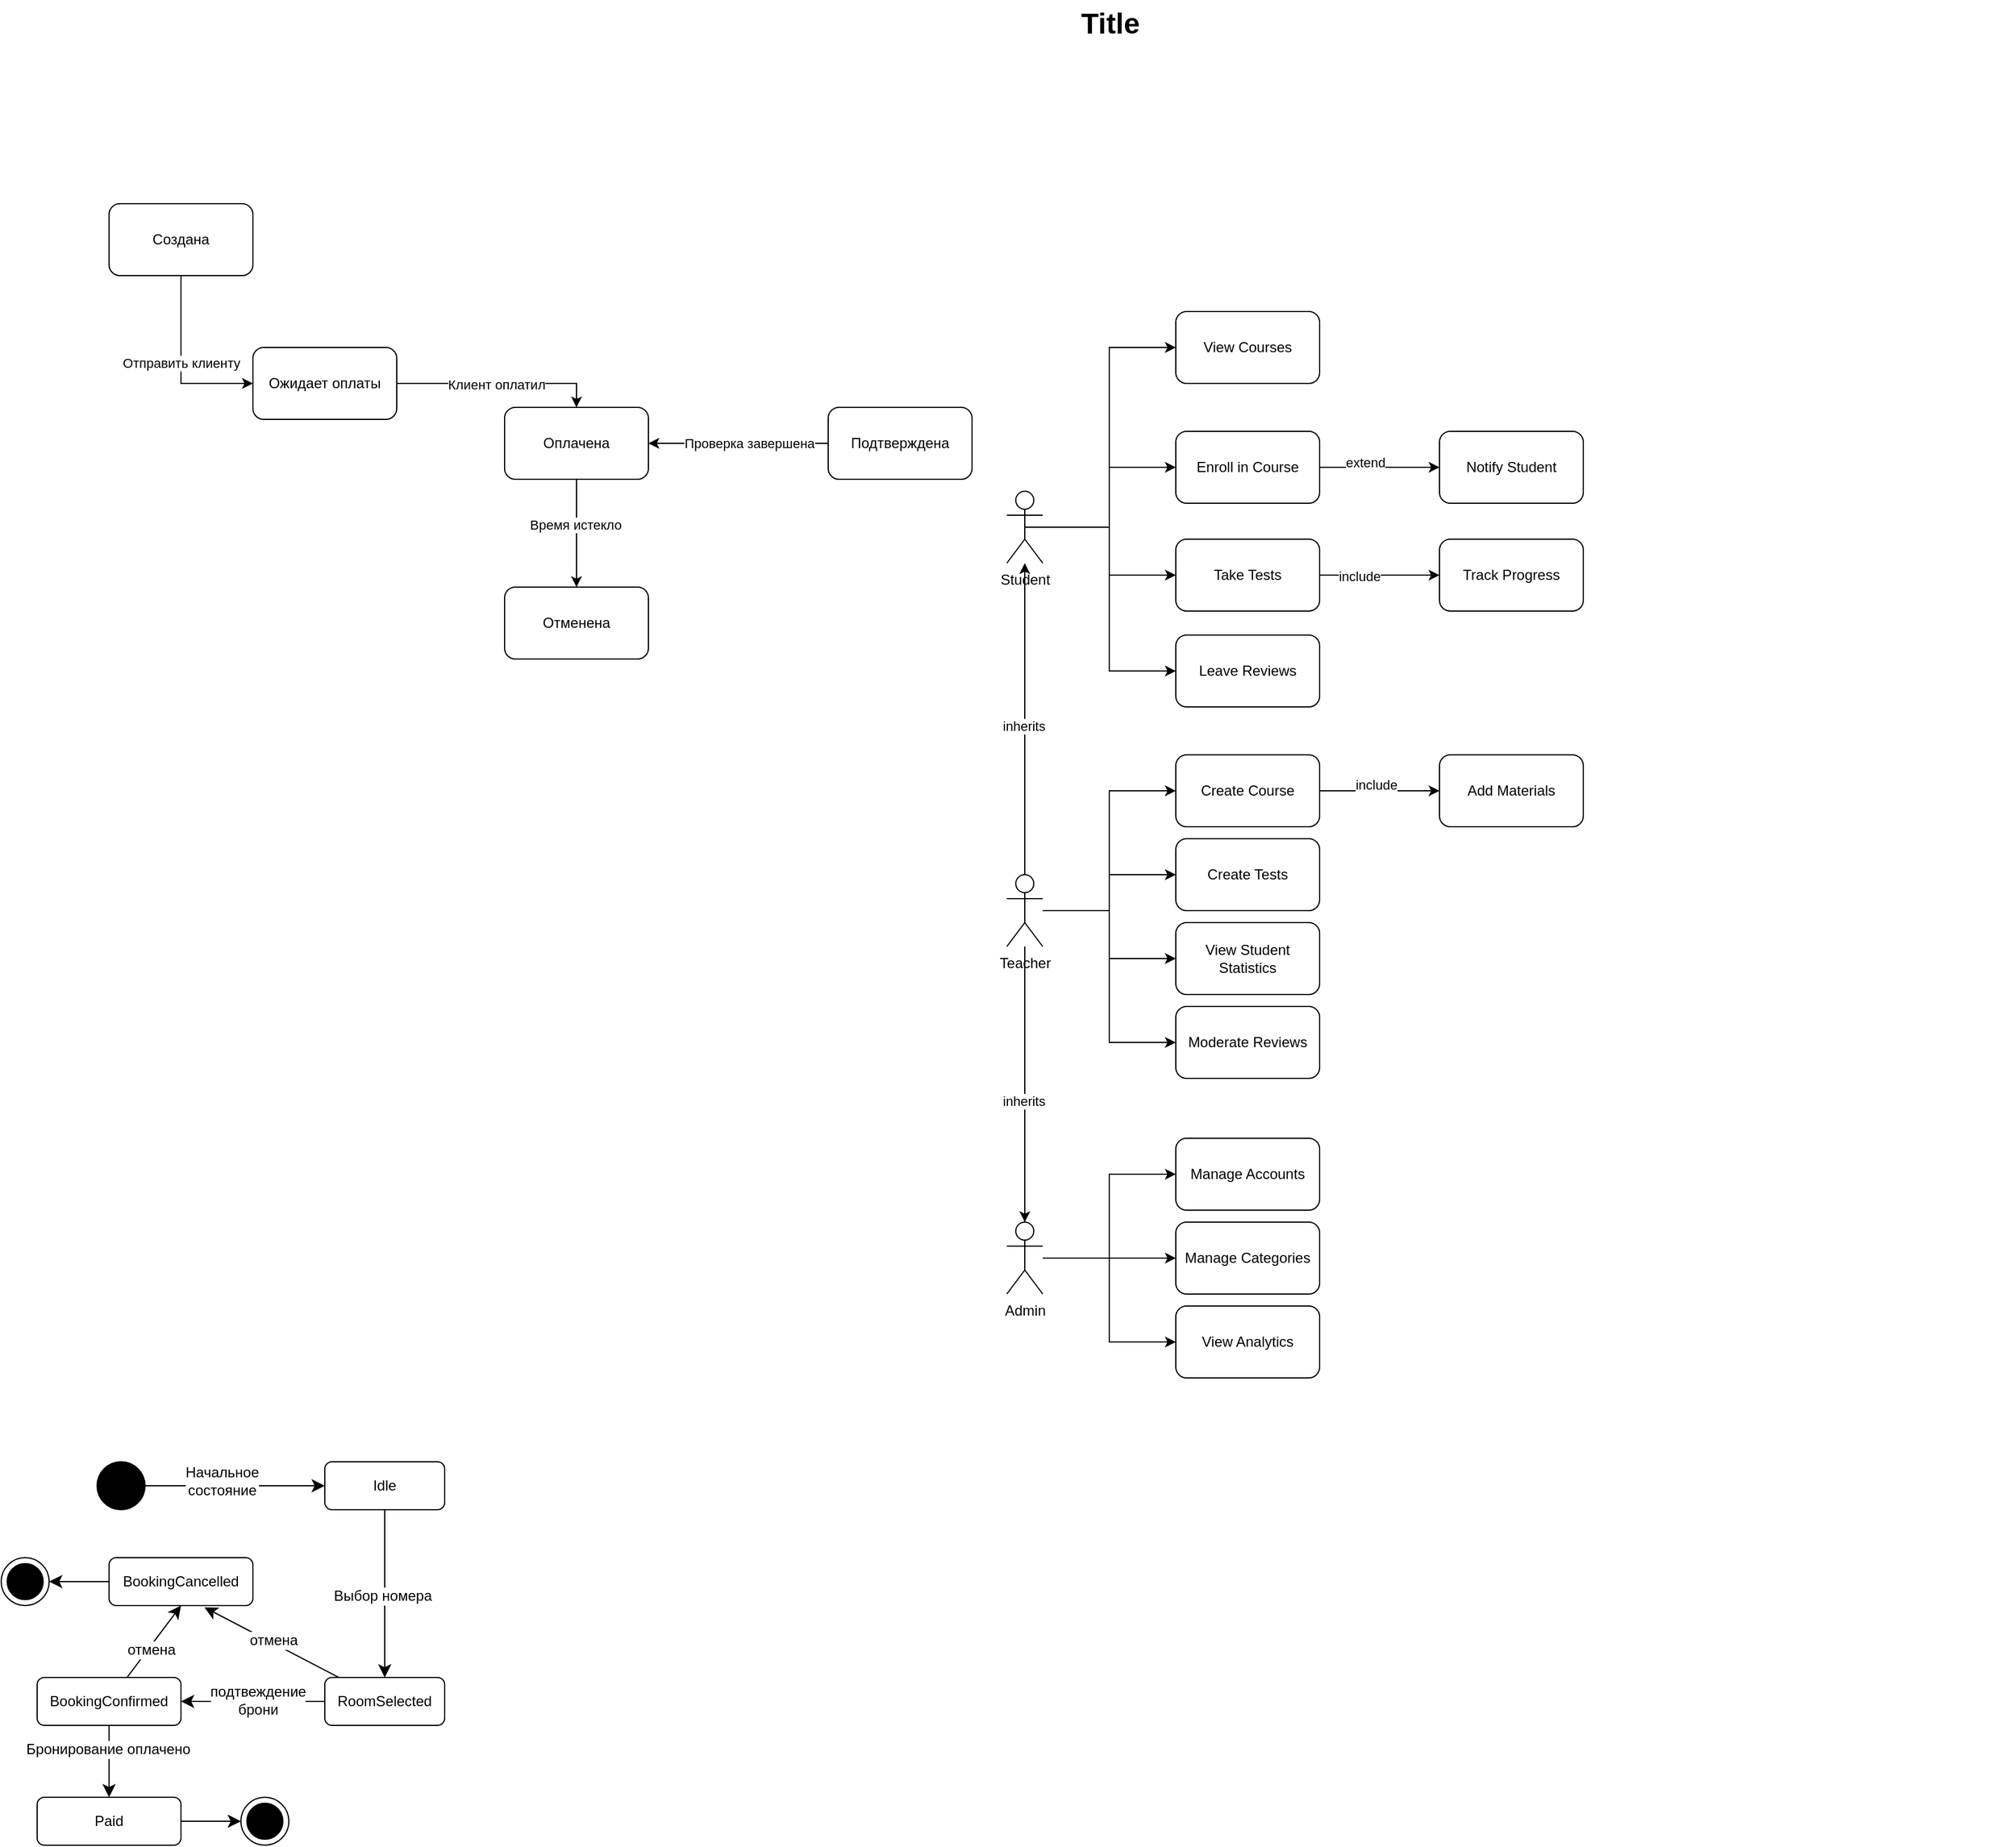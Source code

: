 <mxfile version="24.9.2">
  <diagram name="Page-1" id="929967ad-93f9-6ef4-fab6-5d389245f69c">
    <mxGraphModel dx="2502.5" dy="828" grid="1" gridSize="10" guides="1" tooltips="1" connect="1" arrows="1" fold="1" page="1" pageScale="1.5" pageWidth="1169" pageHeight="826" background="#ffffff" math="0" shadow="0">
      <root>
        <mxCell id="0" style=";html=1;" />
        <mxCell id="1" style=";html=1;" parent="0" />
        <mxCell id="1672d66443f91eb5-23" value="Title" style="text;strokeColor=none;fillColor=none;html=1;fontSize=24;fontStyle=1;verticalAlign=middle;align=center;" parent="1" vertex="1">
          <mxGeometry x="120" y="40" width="1510" height="40" as="geometry" />
        </mxCell>
        <mxCell id="-h1rAkoQ30LaifjoDlRj-3" value="" style="edgeStyle=orthogonalEdgeStyle;rounded=0;orthogonalLoop=1;jettySize=auto;html=1;entryX=0;entryY=0.5;entryDx=0;entryDy=0;exitX=0.5;exitY=0.5;exitDx=0;exitDy=0;exitPerimeter=0;" parent="1" source="-h1rAkoQ30LaifjoDlRj-1" target="-h1rAkoQ30LaifjoDlRj-4" edge="1">
          <mxGeometry relative="1" as="geometry">
            <mxPoint x="930" y="520" as="targetPoint" />
          </mxGeometry>
        </mxCell>
        <mxCell id="-h1rAkoQ30LaifjoDlRj-1" value="Student" style="shape=umlActor;verticalLabelPosition=bottom;verticalAlign=top;html=1;outlineConnect=0;" parent="1" vertex="1">
          <mxGeometry x="789" y="450" width="30" height="60" as="geometry" />
        </mxCell>
        <mxCell id="-h1rAkoQ30LaifjoDlRj-4" value="Take Tests" style="rounded=1;whiteSpace=wrap;html=1;" parent="1" vertex="1">
          <mxGeometry x="930" y="490" width="120" height="60" as="geometry" />
        </mxCell>
        <mxCell id="-h1rAkoQ30LaifjoDlRj-5" value="Enroll in Course" style="rounded=1;whiteSpace=wrap;html=1;" parent="1" vertex="1">
          <mxGeometry x="930" y="400" width="120" height="60" as="geometry" />
        </mxCell>
        <mxCell id="-h1rAkoQ30LaifjoDlRj-6" value="Leave Reviews" style="rounded=1;whiteSpace=wrap;html=1;" parent="1" vertex="1">
          <mxGeometry x="930" y="570" width="120" height="60" as="geometry" />
        </mxCell>
        <mxCell id="-h1rAkoQ30LaifjoDlRj-7" value="" style="edgeStyle=orthogonalEdgeStyle;rounded=0;orthogonalLoop=1;jettySize=auto;html=1;entryX=0;entryY=0.5;entryDx=0;entryDy=0;exitX=0.5;exitY=0.5;exitDx=0;exitDy=0;exitPerimeter=0;" parent="1" source="-h1rAkoQ30LaifjoDlRj-1" target="-h1rAkoQ30LaifjoDlRj-6" edge="1">
          <mxGeometry relative="1" as="geometry">
            <mxPoint x="830" y="530" as="sourcePoint" />
            <mxPoint x="940" y="530" as="targetPoint" />
          </mxGeometry>
        </mxCell>
        <mxCell id="-h1rAkoQ30LaifjoDlRj-8" value="" style="edgeStyle=orthogonalEdgeStyle;rounded=0;orthogonalLoop=1;jettySize=auto;html=1;entryX=0;entryY=0.5;entryDx=0;entryDy=0;exitX=0.5;exitY=0.5;exitDx=0;exitDy=0;exitPerimeter=0;" parent="1" source="-h1rAkoQ30LaifjoDlRj-1" target="-h1rAkoQ30LaifjoDlRj-5" edge="1">
          <mxGeometry relative="1" as="geometry">
            <mxPoint x="810" y="520" as="sourcePoint" />
            <mxPoint x="940" y="530" as="targetPoint" />
          </mxGeometry>
        </mxCell>
        <mxCell id="-h1rAkoQ30LaifjoDlRj-9" value="View Courses" style="rounded=1;whiteSpace=wrap;html=1;" parent="1" vertex="1">
          <mxGeometry x="930" y="300" width="120" height="60" as="geometry" />
        </mxCell>
        <mxCell id="-h1rAkoQ30LaifjoDlRj-10" value="" style="edgeStyle=orthogonalEdgeStyle;rounded=0;orthogonalLoop=1;jettySize=auto;html=1;entryX=0;entryY=0.5;entryDx=0;entryDy=0;exitX=0.5;exitY=0.5;exitDx=0;exitDy=0;exitPerimeter=0;" parent="1" source="-h1rAkoQ30LaifjoDlRj-1" target="-h1rAkoQ30LaifjoDlRj-9" edge="1">
          <mxGeometry relative="1" as="geometry">
            <mxPoint x="815" y="530" as="sourcePoint" />
            <mxPoint x="940" y="440" as="targetPoint" />
          </mxGeometry>
        </mxCell>
        <mxCell id="-h1rAkoQ30LaifjoDlRj-11" value="Notify Student" style="rounded=1;whiteSpace=wrap;html=1;" parent="1" vertex="1">
          <mxGeometry x="1150" y="400" width="120" height="60" as="geometry" />
        </mxCell>
        <mxCell id="-h1rAkoQ30LaifjoDlRj-12" value="" style="edgeStyle=orthogonalEdgeStyle;rounded=0;orthogonalLoop=1;jettySize=auto;html=1;entryX=0;entryY=0.5;entryDx=0;entryDy=0;exitX=1;exitY=0.5;exitDx=0;exitDy=0;" parent="1" source="-h1rAkoQ30LaifjoDlRj-5" target="-h1rAkoQ30LaifjoDlRj-11" edge="1">
          <mxGeometry relative="1" as="geometry">
            <mxPoint x="1070" y="460" as="sourcePoint" />
            <mxPoint x="940" y="440" as="targetPoint" />
          </mxGeometry>
        </mxCell>
        <mxCell id="-h1rAkoQ30LaifjoDlRj-13" value="extend" style="edgeLabel;html=1;align=center;verticalAlign=middle;resizable=0;points=[];" parent="-h1rAkoQ30LaifjoDlRj-12" vertex="1" connectable="0">
          <mxGeometry x="-0.245" y="4" relative="1" as="geometry">
            <mxPoint as="offset" />
          </mxGeometry>
        </mxCell>
        <mxCell id="-h1rAkoQ30LaifjoDlRj-16" value="Track Progress" style="rounded=1;whiteSpace=wrap;html=1;" parent="1" vertex="1">
          <mxGeometry x="1150" y="490" width="120" height="60" as="geometry" />
        </mxCell>
        <mxCell id="-h1rAkoQ30LaifjoDlRj-18" value="" style="edgeStyle=orthogonalEdgeStyle;rounded=0;orthogonalLoop=1;jettySize=auto;html=1;entryX=0;entryY=0.5;entryDx=0;entryDy=0;exitX=1;exitY=0.5;exitDx=0;exitDy=0;" parent="1" source="-h1rAkoQ30LaifjoDlRj-4" target="-h1rAkoQ30LaifjoDlRj-16" edge="1">
          <mxGeometry relative="1" as="geometry">
            <mxPoint x="1060" y="440" as="sourcePoint" />
            <mxPoint x="1160" y="440" as="targetPoint" />
          </mxGeometry>
        </mxCell>
        <mxCell id="-h1rAkoQ30LaifjoDlRj-26" value="include" style="edgeLabel;html=1;align=center;verticalAlign=middle;resizable=0;points=[];" parent="-h1rAkoQ30LaifjoDlRj-18" vertex="1" connectable="0">
          <mxGeometry x="-0.335" y="-1" relative="1" as="geometry">
            <mxPoint x="-1" as="offset" />
          </mxGeometry>
        </mxCell>
        <mxCell id="-h1rAkoQ30LaifjoDlRj-22" style="edgeStyle=orthogonalEdgeStyle;rounded=0;orthogonalLoop=1;jettySize=auto;html=1;" parent="1" source="-h1rAkoQ30LaifjoDlRj-21" target="-h1rAkoQ30LaifjoDlRj-1" edge="1">
          <mxGeometry relative="1" as="geometry" />
        </mxCell>
        <mxCell id="-h1rAkoQ30LaifjoDlRj-25" value="inherits" style="edgeLabel;html=1;align=center;verticalAlign=middle;resizable=0;points=[];" parent="-h1rAkoQ30LaifjoDlRj-22" vertex="1" connectable="0">
          <mxGeometry x="-0.045" y="1" relative="1" as="geometry">
            <mxPoint as="offset" />
          </mxGeometry>
        </mxCell>
        <mxCell id="-h1rAkoQ30LaifjoDlRj-28" value="" style="edgeStyle=orthogonalEdgeStyle;rounded=0;orthogonalLoop=1;jettySize=auto;html=1;" parent="1" source="-h1rAkoQ30LaifjoDlRj-21" target="-h1rAkoQ30LaifjoDlRj-27" edge="1">
          <mxGeometry relative="1" as="geometry" />
        </mxCell>
        <mxCell id="-h1rAkoQ30LaifjoDlRj-29" value="inherits" style="edgeLabel;html=1;align=center;verticalAlign=middle;resizable=0;points=[];" parent="-h1rAkoQ30LaifjoDlRj-28" vertex="1" connectable="0">
          <mxGeometry x="0.119" y="-1" relative="1" as="geometry">
            <mxPoint as="offset" />
          </mxGeometry>
        </mxCell>
        <mxCell id="-h1rAkoQ30LaifjoDlRj-42" style="edgeStyle=orthogonalEdgeStyle;rounded=0;orthogonalLoop=1;jettySize=auto;html=1;entryX=0;entryY=0.5;entryDx=0;entryDy=0;" parent="1" source="-h1rAkoQ30LaifjoDlRj-21" target="-h1rAkoQ30LaifjoDlRj-30" edge="1">
          <mxGeometry relative="1" as="geometry" />
        </mxCell>
        <mxCell id="-h1rAkoQ30LaifjoDlRj-45" style="edgeStyle=orthogonalEdgeStyle;rounded=0;orthogonalLoop=1;jettySize=auto;html=1;entryX=0;entryY=0.5;entryDx=0;entryDy=0;" parent="1" source="-h1rAkoQ30LaifjoDlRj-21" target="-h1rAkoQ30LaifjoDlRj-31" edge="1">
          <mxGeometry relative="1" as="geometry" />
        </mxCell>
        <mxCell id="-h1rAkoQ30LaifjoDlRj-46" style="edgeStyle=orthogonalEdgeStyle;rounded=0;orthogonalLoop=1;jettySize=auto;html=1;entryX=0;entryY=0.5;entryDx=0;entryDy=0;" parent="1" source="-h1rAkoQ30LaifjoDlRj-21" target="-h1rAkoQ30LaifjoDlRj-32" edge="1">
          <mxGeometry relative="1" as="geometry" />
        </mxCell>
        <mxCell id="-h1rAkoQ30LaifjoDlRj-47" style="edgeStyle=orthogonalEdgeStyle;rounded=0;orthogonalLoop=1;jettySize=auto;html=1;entryX=0;entryY=0.5;entryDx=0;entryDy=0;" parent="1" source="-h1rAkoQ30LaifjoDlRj-21" target="-h1rAkoQ30LaifjoDlRj-38" edge="1">
          <mxGeometry relative="1" as="geometry" />
        </mxCell>
        <mxCell id="-h1rAkoQ30LaifjoDlRj-21" value="Teacher" style="shape=umlActor;verticalLabelPosition=bottom;verticalAlign=top;html=1;outlineConnect=0;" parent="1" vertex="1">
          <mxGeometry x="789" y="770" width="30" height="60" as="geometry" />
        </mxCell>
        <mxCell id="-h1rAkoQ30LaifjoDlRj-48" style="edgeStyle=orthogonalEdgeStyle;rounded=0;orthogonalLoop=1;jettySize=auto;html=1;entryX=0;entryY=0.5;entryDx=0;entryDy=0;" parent="1" source="-h1rAkoQ30LaifjoDlRj-27" target="-h1rAkoQ30LaifjoDlRj-35" edge="1">
          <mxGeometry relative="1" as="geometry" />
        </mxCell>
        <mxCell id="-h1rAkoQ30LaifjoDlRj-49" style="edgeStyle=orthogonalEdgeStyle;rounded=0;orthogonalLoop=1;jettySize=auto;html=1;entryX=0;entryY=0.5;entryDx=0;entryDy=0;" parent="1" source="-h1rAkoQ30LaifjoDlRj-27" target="-h1rAkoQ30LaifjoDlRj-40" edge="1">
          <mxGeometry relative="1" as="geometry" />
        </mxCell>
        <mxCell id="-h1rAkoQ30LaifjoDlRj-50" style="edgeStyle=orthogonalEdgeStyle;rounded=0;orthogonalLoop=1;jettySize=auto;html=1;entryX=0;entryY=0.5;entryDx=0;entryDy=0;" parent="1" source="-h1rAkoQ30LaifjoDlRj-27" target="-h1rAkoQ30LaifjoDlRj-39" edge="1">
          <mxGeometry relative="1" as="geometry" />
        </mxCell>
        <mxCell id="-h1rAkoQ30LaifjoDlRj-27" value="Admin" style="shape=umlActor;verticalLabelPosition=bottom;verticalAlign=top;html=1;outlineConnect=0;" parent="1" vertex="1">
          <mxGeometry x="789" y="1060" width="30" height="60" as="geometry" />
        </mxCell>
        <mxCell id="-h1rAkoQ30LaifjoDlRj-43" style="edgeStyle=orthogonalEdgeStyle;rounded=0;orthogonalLoop=1;jettySize=auto;html=1;entryX=0;entryY=0.5;entryDx=0;entryDy=0;" parent="1" source="-h1rAkoQ30LaifjoDlRj-30" target="-h1rAkoQ30LaifjoDlRj-36" edge="1">
          <mxGeometry relative="1" as="geometry" />
        </mxCell>
        <mxCell id="-h1rAkoQ30LaifjoDlRj-44" value="include" style="edgeLabel;html=1;align=center;verticalAlign=middle;resizable=0;points=[];" parent="-h1rAkoQ30LaifjoDlRj-43" vertex="1" connectable="0">
          <mxGeometry x="-0.075" y="5" relative="1" as="geometry">
            <mxPoint as="offset" />
          </mxGeometry>
        </mxCell>
        <mxCell id="-h1rAkoQ30LaifjoDlRj-30" value="Create Course" style="rounded=1;whiteSpace=wrap;html=1;" parent="1" vertex="1">
          <mxGeometry x="930" y="670" width="120" height="60" as="geometry" />
        </mxCell>
        <mxCell id="-h1rAkoQ30LaifjoDlRj-31" value="Create Tests" style="rounded=1;whiteSpace=wrap;html=1;" parent="1" vertex="1">
          <mxGeometry x="930" y="740" width="120" height="60" as="geometry" />
        </mxCell>
        <mxCell id="-h1rAkoQ30LaifjoDlRj-32" value="View Student Statistics" style="rounded=1;whiteSpace=wrap;html=1;" parent="1" vertex="1">
          <mxGeometry x="930" y="810" width="120" height="60" as="geometry" />
        </mxCell>
        <mxCell id="-h1rAkoQ30LaifjoDlRj-35" value="Manage Accounts" style="rounded=1;whiteSpace=wrap;html=1;" parent="1" vertex="1">
          <mxGeometry x="930" y="990" width="120" height="60" as="geometry" />
        </mxCell>
        <mxCell id="-h1rAkoQ30LaifjoDlRj-36" value="Add Materials" style="rounded=1;whiteSpace=wrap;html=1;" parent="1" vertex="1">
          <mxGeometry x="1150" y="670" width="120" height="60" as="geometry" />
        </mxCell>
        <mxCell id="-h1rAkoQ30LaifjoDlRj-38" value="Moderate Reviews" style="rounded=1;whiteSpace=wrap;html=1;" parent="1" vertex="1">
          <mxGeometry x="930" y="880" width="120" height="60" as="geometry" />
        </mxCell>
        <mxCell id="-h1rAkoQ30LaifjoDlRj-39" value="View Analytics" style="rounded=1;whiteSpace=wrap;html=1;" parent="1" vertex="1">
          <mxGeometry x="930" y="1130" width="120" height="60" as="geometry" />
        </mxCell>
        <mxCell id="-h1rAkoQ30LaifjoDlRj-40" value="Manage Categories" style="rounded=1;whiteSpace=wrap;html=1;" parent="1" vertex="1">
          <mxGeometry x="930" y="1060" width="120" height="60" as="geometry" />
        </mxCell>
        <mxCell id="-h1rAkoQ30LaifjoDlRj-56" style="edgeStyle=orthogonalEdgeStyle;rounded=0;orthogonalLoop=1;jettySize=auto;html=1;entryX=0;entryY=0.5;entryDx=0;entryDy=0;" parent="1" source="-h1rAkoQ30LaifjoDlRj-51" target="-h1rAkoQ30LaifjoDlRj-52" edge="1">
          <mxGeometry relative="1" as="geometry" />
        </mxCell>
        <mxCell id="-h1rAkoQ30LaifjoDlRj-58" value="Отправить клиенту" style="edgeLabel;html=1;align=center;verticalAlign=middle;resizable=0;points=[];" parent="-h1rAkoQ30LaifjoDlRj-56" vertex="1" connectable="0">
          <mxGeometry x="-0.031" y="-1" relative="1" as="geometry">
            <mxPoint x="1" as="offset" />
          </mxGeometry>
        </mxCell>
        <mxCell id="-h1rAkoQ30LaifjoDlRj-51" value="Создана" style="rounded=1;whiteSpace=wrap;html=1;" parent="1" vertex="1">
          <mxGeometry x="40" y="210" width="120" height="60" as="geometry" />
        </mxCell>
        <mxCell id="-h1rAkoQ30LaifjoDlRj-61" style="edgeStyle=orthogonalEdgeStyle;rounded=0;orthogonalLoop=1;jettySize=auto;html=1;entryX=0.5;entryY=0;entryDx=0;entryDy=0;" parent="1" source="-h1rAkoQ30LaifjoDlRj-52" target="-h1rAkoQ30LaifjoDlRj-55" edge="1">
          <mxGeometry relative="1" as="geometry">
            <Array as="points">
              <mxPoint x="430" y="360" />
            </Array>
          </mxGeometry>
        </mxCell>
        <mxCell id="-h1rAkoQ30LaifjoDlRj-62" value="Клиент оплатил" style="edgeLabel;html=1;align=center;verticalAlign=middle;resizable=0;points=[];" parent="-h1rAkoQ30LaifjoDlRj-61" vertex="1" connectable="0">
          <mxGeometry x="-0.033" y="-1" relative="1" as="geometry">
            <mxPoint x="1" as="offset" />
          </mxGeometry>
        </mxCell>
        <mxCell id="-h1rAkoQ30LaifjoDlRj-52" value="Ожидает оплаты" style="rounded=1;whiteSpace=wrap;html=1;" parent="1" vertex="1">
          <mxGeometry x="160" y="330" width="120" height="60" as="geometry" />
        </mxCell>
        <mxCell id="-h1rAkoQ30LaifjoDlRj-57" style="edgeStyle=orthogonalEdgeStyle;rounded=0;orthogonalLoop=1;jettySize=auto;html=1;entryX=1;entryY=0.5;entryDx=0;entryDy=0;" parent="1" source="-h1rAkoQ30LaifjoDlRj-53" target="-h1rAkoQ30LaifjoDlRj-55" edge="1">
          <mxGeometry relative="1" as="geometry" />
        </mxCell>
        <mxCell id="-h1rAkoQ30LaifjoDlRj-60" value="Проверка завершена" style="edgeLabel;html=1;align=center;verticalAlign=middle;resizable=0;points=[];" parent="-h1rAkoQ30LaifjoDlRj-57" vertex="1" connectable="0">
          <mxGeometry x="-0.103" relative="1" as="geometry">
            <mxPoint x="1" as="offset" />
          </mxGeometry>
        </mxCell>
        <mxCell id="-h1rAkoQ30LaifjoDlRj-53" value="Подтверждена" style="rounded=1;whiteSpace=wrap;html=1;" parent="1" vertex="1">
          <mxGeometry x="640" y="380" width="120" height="60" as="geometry" />
        </mxCell>
        <mxCell id="-h1rAkoQ30LaifjoDlRj-54" value="Отменена" style="rounded=1;whiteSpace=wrap;html=1;" parent="1" vertex="1">
          <mxGeometry x="370" y="530" width="120" height="60" as="geometry" />
        </mxCell>
        <mxCell id="-h1rAkoQ30LaifjoDlRj-63" style="edgeStyle=orthogonalEdgeStyle;rounded=0;orthogonalLoop=1;jettySize=auto;html=1;entryX=0.5;entryY=0;entryDx=0;entryDy=0;" parent="1" source="-h1rAkoQ30LaifjoDlRj-55" target="-h1rAkoQ30LaifjoDlRj-54" edge="1">
          <mxGeometry relative="1" as="geometry" />
        </mxCell>
        <mxCell id="-h1rAkoQ30LaifjoDlRj-64" value="Время истекло" style="edgeLabel;html=1;align=center;verticalAlign=middle;resizable=0;points=[];" parent="-h1rAkoQ30LaifjoDlRj-63" vertex="1" connectable="0">
          <mxGeometry x="-0.167" y="-1" relative="1" as="geometry">
            <mxPoint as="offset" />
          </mxGeometry>
        </mxCell>
        <mxCell id="-h1rAkoQ30LaifjoDlRj-55" value="Оплачена" style="rounded=1;whiteSpace=wrap;html=1;" parent="1" vertex="1">
          <mxGeometry x="370" y="380" width="120" height="60" as="geometry" />
        </mxCell>
        <mxCell id="m77AF2e4H06aBZM0h-xK-3" style="edgeStyle=none;curved=1;rounded=0;orthogonalLoop=1;jettySize=auto;html=1;fontSize=12;startSize=8;endSize=8;" edge="1" parent="1" source="m77AF2e4H06aBZM0h-xK-1" target="m77AF2e4H06aBZM0h-xK-2">
          <mxGeometry relative="1" as="geometry" />
        </mxCell>
        <mxCell id="m77AF2e4H06aBZM0h-xK-12" value="Начальное&lt;div&gt;состояние&lt;/div&gt;" style="edgeLabel;html=1;align=center;verticalAlign=middle;resizable=0;points=[];fontSize=12;" vertex="1" connectable="0" parent="m77AF2e4H06aBZM0h-xK-3">
          <mxGeometry x="-0.155" y="4" relative="1" as="geometry">
            <mxPoint as="offset" />
          </mxGeometry>
        </mxCell>
        <mxCell id="m77AF2e4H06aBZM0h-xK-1" value="" style="shape=ellipse;html=1;fillColor=strokeColor;fontSize=18;fontColor=#ffffff;" vertex="1" parent="1">
          <mxGeometry x="30" y="1260" width="40" height="40" as="geometry" />
        </mxCell>
        <mxCell id="m77AF2e4H06aBZM0h-xK-5" value="" style="edgeStyle=none;curved=1;rounded=0;orthogonalLoop=1;jettySize=auto;html=1;fontSize=12;startSize=8;endSize=8;" edge="1" parent="1" source="m77AF2e4H06aBZM0h-xK-2" target="m77AF2e4H06aBZM0h-xK-4">
          <mxGeometry relative="1" as="geometry" />
        </mxCell>
        <mxCell id="m77AF2e4H06aBZM0h-xK-14" value="Выбор номера" style="edgeLabel;html=1;align=center;verticalAlign=middle;resizable=0;points=[];fontSize=12;" vertex="1" connectable="0" parent="m77AF2e4H06aBZM0h-xK-5">
          <mxGeometry x="0.025" y="-2" relative="1" as="geometry">
            <mxPoint as="offset" />
          </mxGeometry>
        </mxCell>
        <mxCell id="m77AF2e4H06aBZM0h-xK-2" value="Idle" style="shape=rect;rounded=1;html=1;whiteSpace=wrap;align=center;" vertex="1" parent="1">
          <mxGeometry x="220" y="1260" width="100" height="40" as="geometry" />
        </mxCell>
        <mxCell id="m77AF2e4H06aBZM0h-xK-7" value="" style="edgeStyle=none;curved=1;rounded=0;orthogonalLoop=1;jettySize=auto;html=1;fontSize=12;startSize=8;endSize=8;" edge="1" parent="1" source="m77AF2e4H06aBZM0h-xK-4" target="m77AF2e4H06aBZM0h-xK-6">
          <mxGeometry relative="1" as="geometry" />
        </mxCell>
        <mxCell id="m77AF2e4H06aBZM0h-xK-24" value="подтвеждение&lt;div&gt;брони&lt;/div&gt;" style="edgeLabel;html=1;align=center;verticalAlign=middle;resizable=0;points=[];fontSize=12;" vertex="1" connectable="0" parent="m77AF2e4H06aBZM0h-xK-7">
          <mxGeometry x="-0.064" y="-1" relative="1" as="geometry">
            <mxPoint as="offset" />
          </mxGeometry>
        </mxCell>
        <mxCell id="m77AF2e4H06aBZM0h-xK-4" value="RoomSelected" style="shape=rect;rounded=1;html=1;whiteSpace=wrap;align=center;" vertex="1" parent="1">
          <mxGeometry x="220" y="1440" width="100" height="40" as="geometry" />
        </mxCell>
        <mxCell id="m77AF2e4H06aBZM0h-xK-9" value="" style="edgeStyle=none;curved=1;rounded=0;orthogonalLoop=1;jettySize=auto;html=1;fontSize=12;startSize=8;endSize=8;" edge="1" parent="1" source="m77AF2e4H06aBZM0h-xK-6" target="m77AF2e4H06aBZM0h-xK-8">
          <mxGeometry relative="1" as="geometry" />
        </mxCell>
        <mxCell id="m77AF2e4H06aBZM0h-xK-23" value="Бронирование оплачено" style="edgeLabel;html=1;align=center;verticalAlign=middle;resizable=0;points=[];fontSize=12;" vertex="1" connectable="0" parent="m77AF2e4H06aBZM0h-xK-9">
          <mxGeometry x="-0.354" y="-1" relative="1" as="geometry">
            <mxPoint as="offset" />
          </mxGeometry>
        </mxCell>
        <mxCell id="m77AF2e4H06aBZM0h-xK-17" style="edgeStyle=none;curved=1;rounded=0;orthogonalLoop=1;jettySize=auto;html=1;entryX=0.5;entryY=1;entryDx=0;entryDy=0;fontSize=12;startSize=8;endSize=8;" edge="1" parent="1" source="m77AF2e4H06aBZM0h-xK-6" target="m77AF2e4H06aBZM0h-xK-10">
          <mxGeometry relative="1" as="geometry" />
        </mxCell>
        <mxCell id="m77AF2e4H06aBZM0h-xK-26" value="отмена" style="edgeLabel;html=1;align=center;verticalAlign=middle;resizable=0;points=[];fontSize=12;" vertex="1" connectable="0" parent="m77AF2e4H06aBZM0h-xK-17">
          <mxGeometry x="-0.205" y="-2" relative="1" as="geometry">
            <mxPoint as="offset" />
          </mxGeometry>
        </mxCell>
        <mxCell id="m77AF2e4H06aBZM0h-xK-6" value="BookingConfirmed" style="shape=rect;rounded=1;html=1;whiteSpace=wrap;align=center;" vertex="1" parent="1">
          <mxGeometry x="-20" y="1440" width="120" height="40" as="geometry" />
        </mxCell>
        <mxCell id="m77AF2e4H06aBZM0h-xK-21" style="edgeStyle=none;curved=1;rounded=0;orthogonalLoop=1;jettySize=auto;html=1;fontSize=12;startSize=8;endSize=8;" edge="1" parent="1" source="m77AF2e4H06aBZM0h-xK-8" target="m77AF2e4H06aBZM0h-xK-22">
          <mxGeometry relative="1" as="geometry">
            <mxPoint x="150" y="1560" as="targetPoint" />
          </mxGeometry>
        </mxCell>
        <mxCell id="m77AF2e4H06aBZM0h-xK-8" value="Paid" style="shape=rect;rounded=1;html=1;whiteSpace=wrap;align=center;" vertex="1" parent="1">
          <mxGeometry x="-20" y="1540" width="120" height="40" as="geometry" />
        </mxCell>
        <mxCell id="m77AF2e4H06aBZM0h-xK-10" value="BookingCancelled" style="shape=rect;rounded=1;html=1;whiteSpace=wrap;align=center;" vertex="1" parent="1">
          <mxGeometry x="40" y="1340" width="120" height="40" as="geometry" />
        </mxCell>
        <mxCell id="m77AF2e4H06aBZM0h-xK-18" style="edgeStyle=none;curved=1;rounded=0;orthogonalLoop=1;jettySize=auto;html=1;entryX=0.663;entryY=1.037;entryDx=0;entryDy=0;entryPerimeter=0;fontSize=12;startSize=8;endSize=8;" edge="1" parent="1" source="m77AF2e4H06aBZM0h-xK-4" target="m77AF2e4H06aBZM0h-xK-10">
          <mxGeometry relative="1" as="geometry" />
        </mxCell>
        <mxCell id="m77AF2e4H06aBZM0h-xK-25" value="отмена" style="edgeLabel;html=1;align=center;verticalAlign=middle;resizable=0;points=[];fontSize=12;" vertex="1" connectable="0" parent="m77AF2e4H06aBZM0h-xK-18">
          <mxGeometry x="0.002" y="-2" relative="1" as="geometry">
            <mxPoint as="offset" />
          </mxGeometry>
        </mxCell>
        <mxCell id="m77AF2e4H06aBZM0h-xK-19" value="" style="shape=mxgraph.sysml.actFinal;html=1;verticalLabelPosition=bottom;labelBackgroundColor=#ffffff;verticalAlign=top;" vertex="1" parent="1">
          <mxGeometry x="-50" y="1340" width="40" height="40" as="geometry" />
        </mxCell>
        <mxCell id="m77AF2e4H06aBZM0h-xK-20" style="edgeStyle=none;curved=1;rounded=0;orthogonalLoop=1;jettySize=auto;html=1;entryX=1;entryY=0.5;entryDx=0;entryDy=0;entryPerimeter=0;fontSize=12;startSize=8;endSize=8;" edge="1" parent="1" source="m77AF2e4H06aBZM0h-xK-10" target="m77AF2e4H06aBZM0h-xK-19">
          <mxGeometry relative="1" as="geometry" />
        </mxCell>
        <mxCell id="m77AF2e4H06aBZM0h-xK-22" value="" style="shape=mxgraph.sysml.actFinal;html=1;verticalLabelPosition=bottom;labelBackgroundColor=#ffffff;verticalAlign=top;" vertex="1" parent="1">
          <mxGeometry x="150" y="1540" width="40" height="40" as="geometry" />
        </mxCell>
      </root>
    </mxGraphModel>
  </diagram>
</mxfile>
